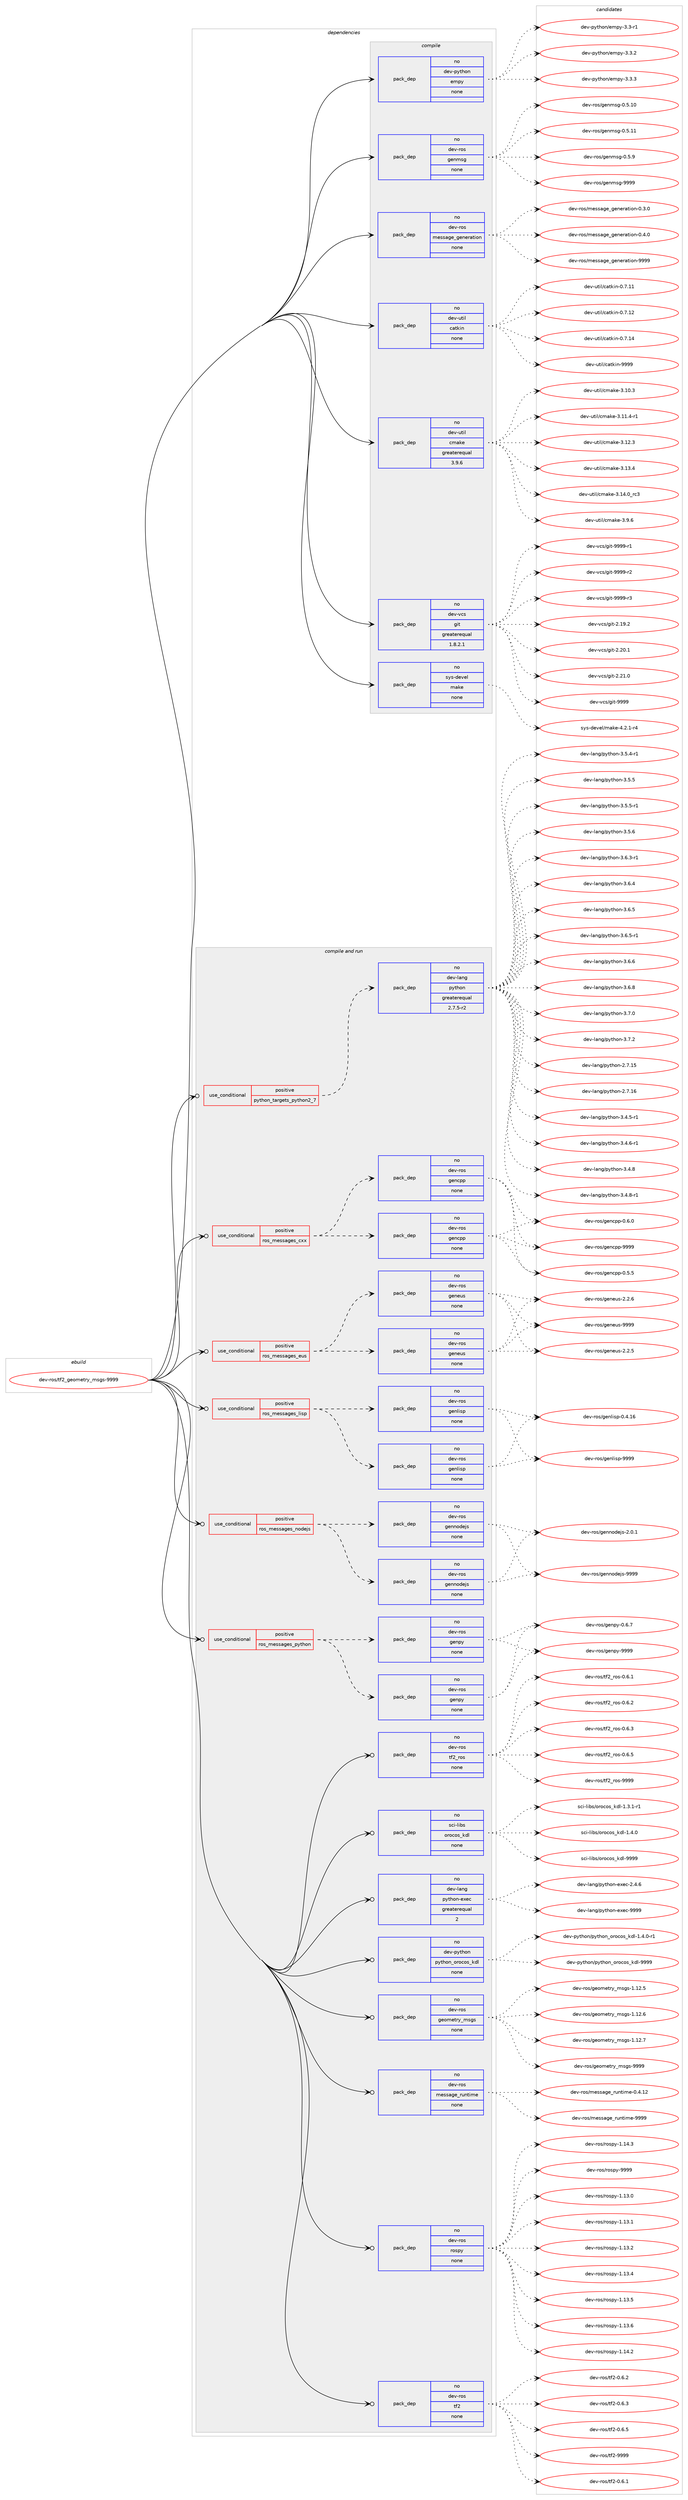 digraph prolog {

# *************
# Graph options
# *************

newrank=true;
concentrate=true;
compound=true;
graph [rankdir=LR,fontname=Helvetica,fontsize=10,ranksep=1.5];#, ranksep=2.5, nodesep=0.2];
edge  [arrowhead=vee];
node  [fontname=Helvetica,fontsize=10];

# **********
# The ebuild
# **********

subgraph cluster_leftcol {
color=gray;
rank=same;
label=<<i>ebuild</i>>;
id [label="dev-ros/tf2_geometry_msgs-9999", color=red, width=4, href="../dev-ros/tf2_geometry_msgs-9999.svg"];
}

# ****************
# The dependencies
# ****************

subgraph cluster_midcol {
color=gray;
label=<<i>dependencies</i>>;
subgraph cluster_compile {
fillcolor="#eeeeee";
style=filled;
label=<<i>compile</i>>;
subgraph pack1060328 {
dependency1475253 [label=<<TABLE BORDER="0" CELLBORDER="1" CELLSPACING="0" CELLPADDING="4" WIDTH="220"><TR><TD ROWSPAN="6" CELLPADDING="30">pack_dep</TD></TR><TR><TD WIDTH="110">no</TD></TR><TR><TD>dev-python</TD></TR><TR><TD>empy</TD></TR><TR><TD>none</TD></TR><TR><TD></TD></TR></TABLE>>, shape=none, color=blue];
}
id:e -> dependency1475253:w [weight=20,style="solid",arrowhead="vee"];
subgraph pack1060329 {
dependency1475254 [label=<<TABLE BORDER="0" CELLBORDER="1" CELLSPACING="0" CELLPADDING="4" WIDTH="220"><TR><TD ROWSPAN="6" CELLPADDING="30">pack_dep</TD></TR><TR><TD WIDTH="110">no</TD></TR><TR><TD>dev-ros</TD></TR><TR><TD>genmsg</TD></TR><TR><TD>none</TD></TR><TR><TD></TD></TR></TABLE>>, shape=none, color=blue];
}
id:e -> dependency1475254:w [weight=20,style="solid",arrowhead="vee"];
subgraph pack1060330 {
dependency1475255 [label=<<TABLE BORDER="0" CELLBORDER="1" CELLSPACING="0" CELLPADDING="4" WIDTH="220"><TR><TD ROWSPAN="6" CELLPADDING="30">pack_dep</TD></TR><TR><TD WIDTH="110">no</TD></TR><TR><TD>dev-ros</TD></TR><TR><TD>message_generation</TD></TR><TR><TD>none</TD></TR><TR><TD></TD></TR></TABLE>>, shape=none, color=blue];
}
id:e -> dependency1475255:w [weight=20,style="solid",arrowhead="vee"];
subgraph pack1060331 {
dependency1475256 [label=<<TABLE BORDER="0" CELLBORDER="1" CELLSPACING="0" CELLPADDING="4" WIDTH="220"><TR><TD ROWSPAN="6" CELLPADDING="30">pack_dep</TD></TR><TR><TD WIDTH="110">no</TD></TR><TR><TD>dev-util</TD></TR><TR><TD>catkin</TD></TR><TR><TD>none</TD></TR><TR><TD></TD></TR></TABLE>>, shape=none, color=blue];
}
id:e -> dependency1475256:w [weight=20,style="solid",arrowhead="vee"];
subgraph pack1060332 {
dependency1475257 [label=<<TABLE BORDER="0" CELLBORDER="1" CELLSPACING="0" CELLPADDING="4" WIDTH="220"><TR><TD ROWSPAN="6" CELLPADDING="30">pack_dep</TD></TR><TR><TD WIDTH="110">no</TD></TR><TR><TD>dev-util</TD></TR><TR><TD>cmake</TD></TR><TR><TD>greaterequal</TD></TR><TR><TD>3.9.6</TD></TR></TABLE>>, shape=none, color=blue];
}
id:e -> dependency1475257:w [weight=20,style="solid",arrowhead="vee"];
subgraph pack1060333 {
dependency1475258 [label=<<TABLE BORDER="0" CELLBORDER="1" CELLSPACING="0" CELLPADDING="4" WIDTH="220"><TR><TD ROWSPAN="6" CELLPADDING="30">pack_dep</TD></TR><TR><TD WIDTH="110">no</TD></TR><TR><TD>dev-vcs</TD></TR><TR><TD>git</TD></TR><TR><TD>greaterequal</TD></TR><TR><TD>1.8.2.1</TD></TR></TABLE>>, shape=none, color=blue];
}
id:e -> dependency1475258:w [weight=20,style="solid",arrowhead="vee"];
subgraph pack1060334 {
dependency1475259 [label=<<TABLE BORDER="0" CELLBORDER="1" CELLSPACING="0" CELLPADDING="4" WIDTH="220"><TR><TD ROWSPAN="6" CELLPADDING="30">pack_dep</TD></TR><TR><TD WIDTH="110">no</TD></TR><TR><TD>sys-devel</TD></TR><TR><TD>make</TD></TR><TR><TD>none</TD></TR><TR><TD></TD></TR></TABLE>>, shape=none, color=blue];
}
id:e -> dependency1475259:w [weight=20,style="solid",arrowhead="vee"];
}
subgraph cluster_compileandrun {
fillcolor="#eeeeee";
style=filled;
label=<<i>compile and run</i>>;
subgraph cond391535 {
dependency1475260 [label=<<TABLE BORDER="0" CELLBORDER="1" CELLSPACING="0" CELLPADDING="4"><TR><TD ROWSPAN="3" CELLPADDING="10">use_conditional</TD></TR><TR><TD>positive</TD></TR><TR><TD>python_targets_python2_7</TD></TR></TABLE>>, shape=none, color=red];
subgraph pack1060335 {
dependency1475261 [label=<<TABLE BORDER="0" CELLBORDER="1" CELLSPACING="0" CELLPADDING="4" WIDTH="220"><TR><TD ROWSPAN="6" CELLPADDING="30">pack_dep</TD></TR><TR><TD WIDTH="110">no</TD></TR><TR><TD>dev-lang</TD></TR><TR><TD>python</TD></TR><TR><TD>greaterequal</TD></TR><TR><TD>2.7.5-r2</TD></TR></TABLE>>, shape=none, color=blue];
}
dependency1475260:e -> dependency1475261:w [weight=20,style="dashed",arrowhead="vee"];
}
id:e -> dependency1475260:w [weight=20,style="solid",arrowhead="odotvee"];
subgraph cond391536 {
dependency1475262 [label=<<TABLE BORDER="0" CELLBORDER="1" CELLSPACING="0" CELLPADDING="4"><TR><TD ROWSPAN="3" CELLPADDING="10">use_conditional</TD></TR><TR><TD>positive</TD></TR><TR><TD>ros_messages_cxx</TD></TR></TABLE>>, shape=none, color=red];
subgraph pack1060336 {
dependency1475263 [label=<<TABLE BORDER="0" CELLBORDER="1" CELLSPACING="0" CELLPADDING="4" WIDTH="220"><TR><TD ROWSPAN="6" CELLPADDING="30">pack_dep</TD></TR><TR><TD WIDTH="110">no</TD></TR><TR><TD>dev-ros</TD></TR><TR><TD>gencpp</TD></TR><TR><TD>none</TD></TR><TR><TD></TD></TR></TABLE>>, shape=none, color=blue];
}
dependency1475262:e -> dependency1475263:w [weight=20,style="dashed",arrowhead="vee"];
subgraph pack1060337 {
dependency1475264 [label=<<TABLE BORDER="0" CELLBORDER="1" CELLSPACING="0" CELLPADDING="4" WIDTH="220"><TR><TD ROWSPAN="6" CELLPADDING="30">pack_dep</TD></TR><TR><TD WIDTH="110">no</TD></TR><TR><TD>dev-ros</TD></TR><TR><TD>gencpp</TD></TR><TR><TD>none</TD></TR><TR><TD></TD></TR></TABLE>>, shape=none, color=blue];
}
dependency1475262:e -> dependency1475264:w [weight=20,style="dashed",arrowhead="vee"];
}
id:e -> dependency1475262:w [weight=20,style="solid",arrowhead="odotvee"];
subgraph cond391537 {
dependency1475265 [label=<<TABLE BORDER="0" CELLBORDER="1" CELLSPACING="0" CELLPADDING="4"><TR><TD ROWSPAN="3" CELLPADDING="10">use_conditional</TD></TR><TR><TD>positive</TD></TR><TR><TD>ros_messages_eus</TD></TR></TABLE>>, shape=none, color=red];
subgraph pack1060338 {
dependency1475266 [label=<<TABLE BORDER="0" CELLBORDER="1" CELLSPACING="0" CELLPADDING="4" WIDTH="220"><TR><TD ROWSPAN="6" CELLPADDING="30">pack_dep</TD></TR><TR><TD WIDTH="110">no</TD></TR><TR><TD>dev-ros</TD></TR><TR><TD>geneus</TD></TR><TR><TD>none</TD></TR><TR><TD></TD></TR></TABLE>>, shape=none, color=blue];
}
dependency1475265:e -> dependency1475266:w [weight=20,style="dashed",arrowhead="vee"];
subgraph pack1060339 {
dependency1475267 [label=<<TABLE BORDER="0" CELLBORDER="1" CELLSPACING="0" CELLPADDING="4" WIDTH="220"><TR><TD ROWSPAN="6" CELLPADDING="30">pack_dep</TD></TR><TR><TD WIDTH="110">no</TD></TR><TR><TD>dev-ros</TD></TR><TR><TD>geneus</TD></TR><TR><TD>none</TD></TR><TR><TD></TD></TR></TABLE>>, shape=none, color=blue];
}
dependency1475265:e -> dependency1475267:w [weight=20,style="dashed",arrowhead="vee"];
}
id:e -> dependency1475265:w [weight=20,style="solid",arrowhead="odotvee"];
subgraph cond391538 {
dependency1475268 [label=<<TABLE BORDER="0" CELLBORDER="1" CELLSPACING="0" CELLPADDING="4"><TR><TD ROWSPAN="3" CELLPADDING="10">use_conditional</TD></TR><TR><TD>positive</TD></TR><TR><TD>ros_messages_lisp</TD></TR></TABLE>>, shape=none, color=red];
subgraph pack1060340 {
dependency1475269 [label=<<TABLE BORDER="0" CELLBORDER="1" CELLSPACING="0" CELLPADDING="4" WIDTH="220"><TR><TD ROWSPAN="6" CELLPADDING="30">pack_dep</TD></TR><TR><TD WIDTH="110">no</TD></TR><TR><TD>dev-ros</TD></TR><TR><TD>genlisp</TD></TR><TR><TD>none</TD></TR><TR><TD></TD></TR></TABLE>>, shape=none, color=blue];
}
dependency1475268:e -> dependency1475269:w [weight=20,style="dashed",arrowhead="vee"];
subgraph pack1060341 {
dependency1475270 [label=<<TABLE BORDER="0" CELLBORDER="1" CELLSPACING="0" CELLPADDING="4" WIDTH="220"><TR><TD ROWSPAN="6" CELLPADDING="30">pack_dep</TD></TR><TR><TD WIDTH="110">no</TD></TR><TR><TD>dev-ros</TD></TR><TR><TD>genlisp</TD></TR><TR><TD>none</TD></TR><TR><TD></TD></TR></TABLE>>, shape=none, color=blue];
}
dependency1475268:e -> dependency1475270:w [weight=20,style="dashed",arrowhead="vee"];
}
id:e -> dependency1475268:w [weight=20,style="solid",arrowhead="odotvee"];
subgraph cond391539 {
dependency1475271 [label=<<TABLE BORDER="0" CELLBORDER="1" CELLSPACING="0" CELLPADDING="4"><TR><TD ROWSPAN="3" CELLPADDING="10">use_conditional</TD></TR><TR><TD>positive</TD></TR><TR><TD>ros_messages_nodejs</TD></TR></TABLE>>, shape=none, color=red];
subgraph pack1060342 {
dependency1475272 [label=<<TABLE BORDER="0" CELLBORDER="1" CELLSPACING="0" CELLPADDING="4" WIDTH="220"><TR><TD ROWSPAN="6" CELLPADDING="30">pack_dep</TD></TR><TR><TD WIDTH="110">no</TD></TR><TR><TD>dev-ros</TD></TR><TR><TD>gennodejs</TD></TR><TR><TD>none</TD></TR><TR><TD></TD></TR></TABLE>>, shape=none, color=blue];
}
dependency1475271:e -> dependency1475272:w [weight=20,style="dashed",arrowhead="vee"];
subgraph pack1060343 {
dependency1475273 [label=<<TABLE BORDER="0" CELLBORDER="1" CELLSPACING="0" CELLPADDING="4" WIDTH="220"><TR><TD ROWSPAN="6" CELLPADDING="30">pack_dep</TD></TR><TR><TD WIDTH="110">no</TD></TR><TR><TD>dev-ros</TD></TR><TR><TD>gennodejs</TD></TR><TR><TD>none</TD></TR><TR><TD></TD></TR></TABLE>>, shape=none, color=blue];
}
dependency1475271:e -> dependency1475273:w [weight=20,style="dashed",arrowhead="vee"];
}
id:e -> dependency1475271:w [weight=20,style="solid",arrowhead="odotvee"];
subgraph cond391540 {
dependency1475274 [label=<<TABLE BORDER="0" CELLBORDER="1" CELLSPACING="0" CELLPADDING="4"><TR><TD ROWSPAN="3" CELLPADDING="10">use_conditional</TD></TR><TR><TD>positive</TD></TR><TR><TD>ros_messages_python</TD></TR></TABLE>>, shape=none, color=red];
subgraph pack1060344 {
dependency1475275 [label=<<TABLE BORDER="0" CELLBORDER="1" CELLSPACING="0" CELLPADDING="4" WIDTH="220"><TR><TD ROWSPAN="6" CELLPADDING="30">pack_dep</TD></TR><TR><TD WIDTH="110">no</TD></TR><TR><TD>dev-ros</TD></TR><TR><TD>genpy</TD></TR><TR><TD>none</TD></TR><TR><TD></TD></TR></TABLE>>, shape=none, color=blue];
}
dependency1475274:e -> dependency1475275:w [weight=20,style="dashed",arrowhead="vee"];
subgraph pack1060345 {
dependency1475276 [label=<<TABLE BORDER="0" CELLBORDER="1" CELLSPACING="0" CELLPADDING="4" WIDTH="220"><TR><TD ROWSPAN="6" CELLPADDING="30">pack_dep</TD></TR><TR><TD WIDTH="110">no</TD></TR><TR><TD>dev-ros</TD></TR><TR><TD>genpy</TD></TR><TR><TD>none</TD></TR><TR><TD></TD></TR></TABLE>>, shape=none, color=blue];
}
dependency1475274:e -> dependency1475276:w [weight=20,style="dashed",arrowhead="vee"];
}
id:e -> dependency1475274:w [weight=20,style="solid",arrowhead="odotvee"];
subgraph pack1060346 {
dependency1475277 [label=<<TABLE BORDER="0" CELLBORDER="1" CELLSPACING="0" CELLPADDING="4" WIDTH="220"><TR><TD ROWSPAN="6" CELLPADDING="30">pack_dep</TD></TR><TR><TD WIDTH="110">no</TD></TR><TR><TD>dev-lang</TD></TR><TR><TD>python-exec</TD></TR><TR><TD>greaterequal</TD></TR><TR><TD>2</TD></TR></TABLE>>, shape=none, color=blue];
}
id:e -> dependency1475277:w [weight=20,style="solid",arrowhead="odotvee"];
subgraph pack1060347 {
dependency1475278 [label=<<TABLE BORDER="0" CELLBORDER="1" CELLSPACING="0" CELLPADDING="4" WIDTH="220"><TR><TD ROWSPAN="6" CELLPADDING="30">pack_dep</TD></TR><TR><TD WIDTH="110">no</TD></TR><TR><TD>dev-python</TD></TR><TR><TD>python_orocos_kdl</TD></TR><TR><TD>none</TD></TR><TR><TD></TD></TR></TABLE>>, shape=none, color=blue];
}
id:e -> dependency1475278:w [weight=20,style="solid",arrowhead="odotvee"];
subgraph pack1060348 {
dependency1475279 [label=<<TABLE BORDER="0" CELLBORDER="1" CELLSPACING="0" CELLPADDING="4" WIDTH="220"><TR><TD ROWSPAN="6" CELLPADDING="30">pack_dep</TD></TR><TR><TD WIDTH="110">no</TD></TR><TR><TD>dev-ros</TD></TR><TR><TD>geometry_msgs</TD></TR><TR><TD>none</TD></TR><TR><TD></TD></TR></TABLE>>, shape=none, color=blue];
}
id:e -> dependency1475279:w [weight=20,style="solid",arrowhead="odotvee"];
subgraph pack1060349 {
dependency1475280 [label=<<TABLE BORDER="0" CELLBORDER="1" CELLSPACING="0" CELLPADDING="4" WIDTH="220"><TR><TD ROWSPAN="6" CELLPADDING="30">pack_dep</TD></TR><TR><TD WIDTH="110">no</TD></TR><TR><TD>dev-ros</TD></TR><TR><TD>message_runtime</TD></TR><TR><TD>none</TD></TR><TR><TD></TD></TR></TABLE>>, shape=none, color=blue];
}
id:e -> dependency1475280:w [weight=20,style="solid",arrowhead="odotvee"];
subgraph pack1060350 {
dependency1475281 [label=<<TABLE BORDER="0" CELLBORDER="1" CELLSPACING="0" CELLPADDING="4" WIDTH="220"><TR><TD ROWSPAN="6" CELLPADDING="30">pack_dep</TD></TR><TR><TD WIDTH="110">no</TD></TR><TR><TD>dev-ros</TD></TR><TR><TD>rospy</TD></TR><TR><TD>none</TD></TR><TR><TD></TD></TR></TABLE>>, shape=none, color=blue];
}
id:e -> dependency1475281:w [weight=20,style="solid",arrowhead="odotvee"];
subgraph pack1060351 {
dependency1475282 [label=<<TABLE BORDER="0" CELLBORDER="1" CELLSPACING="0" CELLPADDING="4" WIDTH="220"><TR><TD ROWSPAN="6" CELLPADDING="30">pack_dep</TD></TR><TR><TD WIDTH="110">no</TD></TR><TR><TD>dev-ros</TD></TR><TR><TD>tf2</TD></TR><TR><TD>none</TD></TR><TR><TD></TD></TR></TABLE>>, shape=none, color=blue];
}
id:e -> dependency1475282:w [weight=20,style="solid",arrowhead="odotvee"];
subgraph pack1060352 {
dependency1475283 [label=<<TABLE BORDER="0" CELLBORDER="1" CELLSPACING="0" CELLPADDING="4" WIDTH="220"><TR><TD ROWSPAN="6" CELLPADDING="30">pack_dep</TD></TR><TR><TD WIDTH="110">no</TD></TR><TR><TD>dev-ros</TD></TR><TR><TD>tf2_ros</TD></TR><TR><TD>none</TD></TR><TR><TD></TD></TR></TABLE>>, shape=none, color=blue];
}
id:e -> dependency1475283:w [weight=20,style="solid",arrowhead="odotvee"];
subgraph pack1060353 {
dependency1475284 [label=<<TABLE BORDER="0" CELLBORDER="1" CELLSPACING="0" CELLPADDING="4" WIDTH="220"><TR><TD ROWSPAN="6" CELLPADDING="30">pack_dep</TD></TR><TR><TD WIDTH="110">no</TD></TR><TR><TD>sci-libs</TD></TR><TR><TD>orocos_kdl</TD></TR><TR><TD>none</TD></TR><TR><TD></TD></TR></TABLE>>, shape=none, color=blue];
}
id:e -> dependency1475284:w [weight=20,style="solid",arrowhead="odotvee"];
}
subgraph cluster_run {
fillcolor="#eeeeee";
style=filled;
label=<<i>run</i>>;
}
}

# **************
# The candidates
# **************

subgraph cluster_choices {
rank=same;
color=gray;
label=<<i>candidates</i>>;

subgraph choice1060328 {
color=black;
nodesep=1;
choice1001011184511212111610411111047101109112121455146514511449 [label="dev-python/empy-3.3-r1", color=red, width=4,href="../dev-python/empy-3.3-r1.svg"];
choice1001011184511212111610411111047101109112121455146514650 [label="dev-python/empy-3.3.2", color=red, width=4,href="../dev-python/empy-3.3.2.svg"];
choice1001011184511212111610411111047101109112121455146514651 [label="dev-python/empy-3.3.3", color=red, width=4,href="../dev-python/empy-3.3.3.svg"];
dependency1475253:e -> choice1001011184511212111610411111047101109112121455146514511449:w [style=dotted,weight="100"];
dependency1475253:e -> choice1001011184511212111610411111047101109112121455146514650:w [style=dotted,weight="100"];
dependency1475253:e -> choice1001011184511212111610411111047101109112121455146514651:w [style=dotted,weight="100"];
}
subgraph choice1060329 {
color=black;
nodesep=1;
choice100101118451141111154710310111010911510345484653464948 [label="dev-ros/genmsg-0.5.10", color=red, width=4,href="../dev-ros/genmsg-0.5.10.svg"];
choice100101118451141111154710310111010911510345484653464949 [label="dev-ros/genmsg-0.5.11", color=red, width=4,href="../dev-ros/genmsg-0.5.11.svg"];
choice1001011184511411111547103101110109115103454846534657 [label="dev-ros/genmsg-0.5.9", color=red, width=4,href="../dev-ros/genmsg-0.5.9.svg"];
choice10010111845114111115471031011101091151034557575757 [label="dev-ros/genmsg-9999", color=red, width=4,href="../dev-ros/genmsg-9999.svg"];
dependency1475254:e -> choice100101118451141111154710310111010911510345484653464948:w [style=dotted,weight="100"];
dependency1475254:e -> choice100101118451141111154710310111010911510345484653464949:w [style=dotted,weight="100"];
dependency1475254:e -> choice1001011184511411111547103101110109115103454846534657:w [style=dotted,weight="100"];
dependency1475254:e -> choice10010111845114111115471031011101091151034557575757:w [style=dotted,weight="100"];
}
subgraph choice1060330 {
color=black;
nodesep=1;
choice1001011184511411111547109101115115971031019510310111010111497116105111110454846514648 [label="dev-ros/message_generation-0.3.0", color=red, width=4,href="../dev-ros/message_generation-0.3.0.svg"];
choice1001011184511411111547109101115115971031019510310111010111497116105111110454846524648 [label="dev-ros/message_generation-0.4.0", color=red, width=4,href="../dev-ros/message_generation-0.4.0.svg"];
choice10010111845114111115471091011151159710310195103101110101114971161051111104557575757 [label="dev-ros/message_generation-9999", color=red, width=4,href="../dev-ros/message_generation-9999.svg"];
dependency1475255:e -> choice1001011184511411111547109101115115971031019510310111010111497116105111110454846514648:w [style=dotted,weight="100"];
dependency1475255:e -> choice1001011184511411111547109101115115971031019510310111010111497116105111110454846524648:w [style=dotted,weight="100"];
dependency1475255:e -> choice10010111845114111115471091011151159710310195103101110101114971161051111104557575757:w [style=dotted,weight="100"];
}
subgraph choice1060331 {
color=black;
nodesep=1;
choice1001011184511711610510847999711610710511045484655464949 [label="dev-util/catkin-0.7.11", color=red, width=4,href="../dev-util/catkin-0.7.11.svg"];
choice1001011184511711610510847999711610710511045484655464950 [label="dev-util/catkin-0.7.12", color=red, width=4,href="../dev-util/catkin-0.7.12.svg"];
choice1001011184511711610510847999711610710511045484655464952 [label="dev-util/catkin-0.7.14", color=red, width=4,href="../dev-util/catkin-0.7.14.svg"];
choice100101118451171161051084799971161071051104557575757 [label="dev-util/catkin-9999", color=red, width=4,href="../dev-util/catkin-9999.svg"];
dependency1475256:e -> choice1001011184511711610510847999711610710511045484655464949:w [style=dotted,weight="100"];
dependency1475256:e -> choice1001011184511711610510847999711610710511045484655464950:w [style=dotted,weight="100"];
dependency1475256:e -> choice1001011184511711610510847999711610710511045484655464952:w [style=dotted,weight="100"];
dependency1475256:e -> choice100101118451171161051084799971161071051104557575757:w [style=dotted,weight="100"];
}
subgraph choice1060332 {
color=black;
nodesep=1;
choice1001011184511711610510847991099710710145514649484651 [label="dev-util/cmake-3.10.3", color=red, width=4,href="../dev-util/cmake-3.10.3.svg"];
choice10010111845117116105108479910997107101455146494946524511449 [label="dev-util/cmake-3.11.4-r1", color=red, width=4,href="../dev-util/cmake-3.11.4-r1.svg"];
choice1001011184511711610510847991099710710145514649504651 [label="dev-util/cmake-3.12.3", color=red, width=4,href="../dev-util/cmake-3.12.3.svg"];
choice1001011184511711610510847991099710710145514649514652 [label="dev-util/cmake-3.13.4", color=red, width=4,href="../dev-util/cmake-3.13.4.svg"];
choice1001011184511711610510847991099710710145514649524648951149951 [label="dev-util/cmake-3.14.0_rc3", color=red, width=4,href="../dev-util/cmake-3.14.0_rc3.svg"];
choice10010111845117116105108479910997107101455146574654 [label="dev-util/cmake-3.9.6", color=red, width=4,href="../dev-util/cmake-3.9.6.svg"];
dependency1475257:e -> choice1001011184511711610510847991099710710145514649484651:w [style=dotted,weight="100"];
dependency1475257:e -> choice10010111845117116105108479910997107101455146494946524511449:w [style=dotted,weight="100"];
dependency1475257:e -> choice1001011184511711610510847991099710710145514649504651:w [style=dotted,weight="100"];
dependency1475257:e -> choice1001011184511711610510847991099710710145514649514652:w [style=dotted,weight="100"];
dependency1475257:e -> choice1001011184511711610510847991099710710145514649524648951149951:w [style=dotted,weight="100"];
dependency1475257:e -> choice10010111845117116105108479910997107101455146574654:w [style=dotted,weight="100"];
}
subgraph choice1060333 {
color=black;
nodesep=1;
choice10010111845118991154710310511645504649574650 [label="dev-vcs/git-2.19.2", color=red, width=4,href="../dev-vcs/git-2.19.2.svg"];
choice10010111845118991154710310511645504650484649 [label="dev-vcs/git-2.20.1", color=red, width=4,href="../dev-vcs/git-2.20.1.svg"];
choice10010111845118991154710310511645504650494648 [label="dev-vcs/git-2.21.0", color=red, width=4,href="../dev-vcs/git-2.21.0.svg"];
choice1001011184511899115471031051164557575757 [label="dev-vcs/git-9999", color=red, width=4,href="../dev-vcs/git-9999.svg"];
choice10010111845118991154710310511645575757574511449 [label="dev-vcs/git-9999-r1", color=red, width=4,href="../dev-vcs/git-9999-r1.svg"];
choice10010111845118991154710310511645575757574511450 [label="dev-vcs/git-9999-r2", color=red, width=4,href="../dev-vcs/git-9999-r2.svg"];
choice10010111845118991154710310511645575757574511451 [label="dev-vcs/git-9999-r3", color=red, width=4,href="../dev-vcs/git-9999-r3.svg"];
dependency1475258:e -> choice10010111845118991154710310511645504649574650:w [style=dotted,weight="100"];
dependency1475258:e -> choice10010111845118991154710310511645504650484649:w [style=dotted,weight="100"];
dependency1475258:e -> choice10010111845118991154710310511645504650494648:w [style=dotted,weight="100"];
dependency1475258:e -> choice1001011184511899115471031051164557575757:w [style=dotted,weight="100"];
dependency1475258:e -> choice10010111845118991154710310511645575757574511449:w [style=dotted,weight="100"];
dependency1475258:e -> choice10010111845118991154710310511645575757574511450:w [style=dotted,weight="100"];
dependency1475258:e -> choice10010111845118991154710310511645575757574511451:w [style=dotted,weight="100"];
}
subgraph choice1060334 {
color=black;
nodesep=1;
choice1151211154510010111810110847109971071014552465046494511452 [label="sys-devel/make-4.2.1-r4", color=red, width=4,href="../sys-devel/make-4.2.1-r4.svg"];
dependency1475259:e -> choice1151211154510010111810110847109971071014552465046494511452:w [style=dotted,weight="100"];
}
subgraph choice1060335 {
color=black;
nodesep=1;
choice10010111845108971101034711212111610411111045504655464953 [label="dev-lang/python-2.7.15", color=red, width=4,href="../dev-lang/python-2.7.15.svg"];
choice10010111845108971101034711212111610411111045504655464954 [label="dev-lang/python-2.7.16", color=red, width=4,href="../dev-lang/python-2.7.16.svg"];
choice1001011184510897110103471121211161041111104551465246534511449 [label="dev-lang/python-3.4.5-r1", color=red, width=4,href="../dev-lang/python-3.4.5-r1.svg"];
choice1001011184510897110103471121211161041111104551465246544511449 [label="dev-lang/python-3.4.6-r1", color=red, width=4,href="../dev-lang/python-3.4.6-r1.svg"];
choice100101118451089711010347112121116104111110455146524656 [label="dev-lang/python-3.4.8", color=red, width=4,href="../dev-lang/python-3.4.8.svg"];
choice1001011184510897110103471121211161041111104551465246564511449 [label="dev-lang/python-3.4.8-r1", color=red, width=4,href="../dev-lang/python-3.4.8-r1.svg"];
choice1001011184510897110103471121211161041111104551465346524511449 [label="dev-lang/python-3.5.4-r1", color=red, width=4,href="../dev-lang/python-3.5.4-r1.svg"];
choice100101118451089711010347112121116104111110455146534653 [label="dev-lang/python-3.5.5", color=red, width=4,href="../dev-lang/python-3.5.5.svg"];
choice1001011184510897110103471121211161041111104551465346534511449 [label="dev-lang/python-3.5.5-r1", color=red, width=4,href="../dev-lang/python-3.5.5-r1.svg"];
choice100101118451089711010347112121116104111110455146534654 [label="dev-lang/python-3.5.6", color=red, width=4,href="../dev-lang/python-3.5.6.svg"];
choice1001011184510897110103471121211161041111104551465446514511449 [label="dev-lang/python-3.6.3-r1", color=red, width=4,href="../dev-lang/python-3.6.3-r1.svg"];
choice100101118451089711010347112121116104111110455146544652 [label="dev-lang/python-3.6.4", color=red, width=4,href="../dev-lang/python-3.6.4.svg"];
choice100101118451089711010347112121116104111110455146544653 [label="dev-lang/python-3.6.5", color=red, width=4,href="../dev-lang/python-3.6.5.svg"];
choice1001011184510897110103471121211161041111104551465446534511449 [label="dev-lang/python-3.6.5-r1", color=red, width=4,href="../dev-lang/python-3.6.5-r1.svg"];
choice100101118451089711010347112121116104111110455146544654 [label="dev-lang/python-3.6.6", color=red, width=4,href="../dev-lang/python-3.6.6.svg"];
choice100101118451089711010347112121116104111110455146544656 [label="dev-lang/python-3.6.8", color=red, width=4,href="../dev-lang/python-3.6.8.svg"];
choice100101118451089711010347112121116104111110455146554648 [label="dev-lang/python-3.7.0", color=red, width=4,href="../dev-lang/python-3.7.0.svg"];
choice100101118451089711010347112121116104111110455146554650 [label="dev-lang/python-3.7.2", color=red, width=4,href="../dev-lang/python-3.7.2.svg"];
dependency1475261:e -> choice10010111845108971101034711212111610411111045504655464953:w [style=dotted,weight="100"];
dependency1475261:e -> choice10010111845108971101034711212111610411111045504655464954:w [style=dotted,weight="100"];
dependency1475261:e -> choice1001011184510897110103471121211161041111104551465246534511449:w [style=dotted,weight="100"];
dependency1475261:e -> choice1001011184510897110103471121211161041111104551465246544511449:w [style=dotted,weight="100"];
dependency1475261:e -> choice100101118451089711010347112121116104111110455146524656:w [style=dotted,weight="100"];
dependency1475261:e -> choice1001011184510897110103471121211161041111104551465246564511449:w [style=dotted,weight="100"];
dependency1475261:e -> choice1001011184510897110103471121211161041111104551465346524511449:w [style=dotted,weight="100"];
dependency1475261:e -> choice100101118451089711010347112121116104111110455146534653:w [style=dotted,weight="100"];
dependency1475261:e -> choice1001011184510897110103471121211161041111104551465346534511449:w [style=dotted,weight="100"];
dependency1475261:e -> choice100101118451089711010347112121116104111110455146534654:w [style=dotted,weight="100"];
dependency1475261:e -> choice1001011184510897110103471121211161041111104551465446514511449:w [style=dotted,weight="100"];
dependency1475261:e -> choice100101118451089711010347112121116104111110455146544652:w [style=dotted,weight="100"];
dependency1475261:e -> choice100101118451089711010347112121116104111110455146544653:w [style=dotted,weight="100"];
dependency1475261:e -> choice1001011184510897110103471121211161041111104551465446534511449:w [style=dotted,weight="100"];
dependency1475261:e -> choice100101118451089711010347112121116104111110455146544654:w [style=dotted,weight="100"];
dependency1475261:e -> choice100101118451089711010347112121116104111110455146544656:w [style=dotted,weight="100"];
dependency1475261:e -> choice100101118451089711010347112121116104111110455146554648:w [style=dotted,weight="100"];
dependency1475261:e -> choice100101118451089711010347112121116104111110455146554650:w [style=dotted,weight="100"];
}
subgraph choice1060336 {
color=black;
nodesep=1;
choice100101118451141111154710310111099112112454846534653 [label="dev-ros/gencpp-0.5.5", color=red, width=4,href="../dev-ros/gencpp-0.5.5.svg"];
choice100101118451141111154710310111099112112454846544648 [label="dev-ros/gencpp-0.6.0", color=red, width=4,href="../dev-ros/gencpp-0.6.0.svg"];
choice1001011184511411111547103101110991121124557575757 [label="dev-ros/gencpp-9999", color=red, width=4,href="../dev-ros/gencpp-9999.svg"];
dependency1475263:e -> choice100101118451141111154710310111099112112454846534653:w [style=dotted,weight="100"];
dependency1475263:e -> choice100101118451141111154710310111099112112454846544648:w [style=dotted,weight="100"];
dependency1475263:e -> choice1001011184511411111547103101110991121124557575757:w [style=dotted,weight="100"];
}
subgraph choice1060337 {
color=black;
nodesep=1;
choice100101118451141111154710310111099112112454846534653 [label="dev-ros/gencpp-0.5.5", color=red, width=4,href="../dev-ros/gencpp-0.5.5.svg"];
choice100101118451141111154710310111099112112454846544648 [label="dev-ros/gencpp-0.6.0", color=red, width=4,href="../dev-ros/gencpp-0.6.0.svg"];
choice1001011184511411111547103101110991121124557575757 [label="dev-ros/gencpp-9999", color=red, width=4,href="../dev-ros/gencpp-9999.svg"];
dependency1475264:e -> choice100101118451141111154710310111099112112454846534653:w [style=dotted,weight="100"];
dependency1475264:e -> choice100101118451141111154710310111099112112454846544648:w [style=dotted,weight="100"];
dependency1475264:e -> choice1001011184511411111547103101110991121124557575757:w [style=dotted,weight="100"];
}
subgraph choice1060338 {
color=black;
nodesep=1;
choice1001011184511411111547103101110101117115455046504653 [label="dev-ros/geneus-2.2.5", color=red, width=4,href="../dev-ros/geneus-2.2.5.svg"];
choice1001011184511411111547103101110101117115455046504654 [label="dev-ros/geneus-2.2.6", color=red, width=4,href="../dev-ros/geneus-2.2.6.svg"];
choice10010111845114111115471031011101011171154557575757 [label="dev-ros/geneus-9999", color=red, width=4,href="../dev-ros/geneus-9999.svg"];
dependency1475266:e -> choice1001011184511411111547103101110101117115455046504653:w [style=dotted,weight="100"];
dependency1475266:e -> choice1001011184511411111547103101110101117115455046504654:w [style=dotted,weight="100"];
dependency1475266:e -> choice10010111845114111115471031011101011171154557575757:w [style=dotted,weight="100"];
}
subgraph choice1060339 {
color=black;
nodesep=1;
choice1001011184511411111547103101110101117115455046504653 [label="dev-ros/geneus-2.2.5", color=red, width=4,href="../dev-ros/geneus-2.2.5.svg"];
choice1001011184511411111547103101110101117115455046504654 [label="dev-ros/geneus-2.2.6", color=red, width=4,href="../dev-ros/geneus-2.2.6.svg"];
choice10010111845114111115471031011101011171154557575757 [label="dev-ros/geneus-9999", color=red, width=4,href="../dev-ros/geneus-9999.svg"];
dependency1475267:e -> choice1001011184511411111547103101110101117115455046504653:w [style=dotted,weight="100"];
dependency1475267:e -> choice1001011184511411111547103101110101117115455046504654:w [style=dotted,weight="100"];
dependency1475267:e -> choice10010111845114111115471031011101011171154557575757:w [style=dotted,weight="100"];
}
subgraph choice1060340 {
color=black;
nodesep=1;
choice100101118451141111154710310111010810511511245484652464954 [label="dev-ros/genlisp-0.4.16", color=red, width=4,href="../dev-ros/genlisp-0.4.16.svg"];
choice10010111845114111115471031011101081051151124557575757 [label="dev-ros/genlisp-9999", color=red, width=4,href="../dev-ros/genlisp-9999.svg"];
dependency1475269:e -> choice100101118451141111154710310111010810511511245484652464954:w [style=dotted,weight="100"];
dependency1475269:e -> choice10010111845114111115471031011101081051151124557575757:w [style=dotted,weight="100"];
}
subgraph choice1060341 {
color=black;
nodesep=1;
choice100101118451141111154710310111010810511511245484652464954 [label="dev-ros/genlisp-0.4.16", color=red, width=4,href="../dev-ros/genlisp-0.4.16.svg"];
choice10010111845114111115471031011101081051151124557575757 [label="dev-ros/genlisp-9999", color=red, width=4,href="../dev-ros/genlisp-9999.svg"];
dependency1475270:e -> choice100101118451141111154710310111010810511511245484652464954:w [style=dotted,weight="100"];
dependency1475270:e -> choice10010111845114111115471031011101081051151124557575757:w [style=dotted,weight="100"];
}
subgraph choice1060342 {
color=black;
nodesep=1;
choice1001011184511411111547103101110110111100101106115455046484649 [label="dev-ros/gennodejs-2.0.1", color=red, width=4,href="../dev-ros/gennodejs-2.0.1.svg"];
choice10010111845114111115471031011101101111001011061154557575757 [label="dev-ros/gennodejs-9999", color=red, width=4,href="../dev-ros/gennodejs-9999.svg"];
dependency1475272:e -> choice1001011184511411111547103101110110111100101106115455046484649:w [style=dotted,weight="100"];
dependency1475272:e -> choice10010111845114111115471031011101101111001011061154557575757:w [style=dotted,weight="100"];
}
subgraph choice1060343 {
color=black;
nodesep=1;
choice1001011184511411111547103101110110111100101106115455046484649 [label="dev-ros/gennodejs-2.0.1", color=red, width=4,href="../dev-ros/gennodejs-2.0.1.svg"];
choice10010111845114111115471031011101101111001011061154557575757 [label="dev-ros/gennodejs-9999", color=red, width=4,href="../dev-ros/gennodejs-9999.svg"];
dependency1475273:e -> choice1001011184511411111547103101110110111100101106115455046484649:w [style=dotted,weight="100"];
dependency1475273:e -> choice10010111845114111115471031011101101111001011061154557575757:w [style=dotted,weight="100"];
}
subgraph choice1060344 {
color=black;
nodesep=1;
choice1001011184511411111547103101110112121454846544655 [label="dev-ros/genpy-0.6.7", color=red, width=4,href="../dev-ros/genpy-0.6.7.svg"];
choice10010111845114111115471031011101121214557575757 [label="dev-ros/genpy-9999", color=red, width=4,href="../dev-ros/genpy-9999.svg"];
dependency1475275:e -> choice1001011184511411111547103101110112121454846544655:w [style=dotted,weight="100"];
dependency1475275:e -> choice10010111845114111115471031011101121214557575757:w [style=dotted,weight="100"];
}
subgraph choice1060345 {
color=black;
nodesep=1;
choice1001011184511411111547103101110112121454846544655 [label="dev-ros/genpy-0.6.7", color=red, width=4,href="../dev-ros/genpy-0.6.7.svg"];
choice10010111845114111115471031011101121214557575757 [label="dev-ros/genpy-9999", color=red, width=4,href="../dev-ros/genpy-9999.svg"];
dependency1475276:e -> choice1001011184511411111547103101110112121454846544655:w [style=dotted,weight="100"];
dependency1475276:e -> choice10010111845114111115471031011101121214557575757:w [style=dotted,weight="100"];
}
subgraph choice1060346 {
color=black;
nodesep=1;
choice1001011184510897110103471121211161041111104510112010199455046524654 [label="dev-lang/python-exec-2.4.6", color=red, width=4,href="../dev-lang/python-exec-2.4.6.svg"];
choice10010111845108971101034711212111610411111045101120101994557575757 [label="dev-lang/python-exec-9999", color=red, width=4,href="../dev-lang/python-exec-9999.svg"];
dependency1475277:e -> choice1001011184510897110103471121211161041111104510112010199455046524654:w [style=dotted,weight="100"];
dependency1475277:e -> choice10010111845108971101034711212111610411111045101120101994557575757:w [style=dotted,weight="100"];
}
subgraph choice1060347 {
color=black;
nodesep=1;
choice10010111845112121116104111110471121211161041111109511111411199111115951071001084549465246484511449 [label="dev-python/python_orocos_kdl-1.4.0-r1", color=red, width=4,href="../dev-python/python_orocos_kdl-1.4.0-r1.svg"];
choice10010111845112121116104111110471121211161041111109511111411199111115951071001084557575757 [label="dev-python/python_orocos_kdl-9999", color=red, width=4,href="../dev-python/python_orocos_kdl-9999.svg"];
dependency1475278:e -> choice10010111845112121116104111110471121211161041111109511111411199111115951071001084549465246484511449:w [style=dotted,weight="100"];
dependency1475278:e -> choice10010111845112121116104111110471121211161041111109511111411199111115951071001084557575757:w [style=dotted,weight="100"];
}
subgraph choice1060348 {
color=black;
nodesep=1;
choice10010111845114111115471031011111091011161141219510911510311545494649504653 [label="dev-ros/geometry_msgs-1.12.5", color=red, width=4,href="../dev-ros/geometry_msgs-1.12.5.svg"];
choice10010111845114111115471031011111091011161141219510911510311545494649504654 [label="dev-ros/geometry_msgs-1.12.6", color=red, width=4,href="../dev-ros/geometry_msgs-1.12.6.svg"];
choice10010111845114111115471031011111091011161141219510911510311545494649504655 [label="dev-ros/geometry_msgs-1.12.7", color=red, width=4,href="../dev-ros/geometry_msgs-1.12.7.svg"];
choice1001011184511411111547103101111109101116114121951091151031154557575757 [label="dev-ros/geometry_msgs-9999", color=red, width=4,href="../dev-ros/geometry_msgs-9999.svg"];
dependency1475279:e -> choice10010111845114111115471031011111091011161141219510911510311545494649504653:w [style=dotted,weight="100"];
dependency1475279:e -> choice10010111845114111115471031011111091011161141219510911510311545494649504654:w [style=dotted,weight="100"];
dependency1475279:e -> choice10010111845114111115471031011111091011161141219510911510311545494649504655:w [style=dotted,weight="100"];
dependency1475279:e -> choice1001011184511411111547103101111109101116114121951091151031154557575757:w [style=dotted,weight="100"];
}
subgraph choice1060349 {
color=black;
nodesep=1;
choice1001011184511411111547109101115115971031019511411711011610510910145484652464950 [label="dev-ros/message_runtime-0.4.12", color=red, width=4,href="../dev-ros/message_runtime-0.4.12.svg"];
choice100101118451141111154710910111511597103101951141171101161051091014557575757 [label="dev-ros/message_runtime-9999", color=red, width=4,href="../dev-ros/message_runtime-9999.svg"];
dependency1475280:e -> choice1001011184511411111547109101115115971031019511411711011610510910145484652464950:w [style=dotted,weight="100"];
dependency1475280:e -> choice100101118451141111154710910111511597103101951141171101161051091014557575757:w [style=dotted,weight="100"];
}
subgraph choice1060350 {
color=black;
nodesep=1;
choice100101118451141111154711411111511212145494649514648 [label="dev-ros/rospy-1.13.0", color=red, width=4,href="../dev-ros/rospy-1.13.0.svg"];
choice100101118451141111154711411111511212145494649514649 [label="dev-ros/rospy-1.13.1", color=red, width=4,href="../dev-ros/rospy-1.13.1.svg"];
choice100101118451141111154711411111511212145494649514650 [label="dev-ros/rospy-1.13.2", color=red, width=4,href="../dev-ros/rospy-1.13.2.svg"];
choice100101118451141111154711411111511212145494649514652 [label="dev-ros/rospy-1.13.4", color=red, width=4,href="../dev-ros/rospy-1.13.4.svg"];
choice100101118451141111154711411111511212145494649514653 [label="dev-ros/rospy-1.13.5", color=red, width=4,href="../dev-ros/rospy-1.13.5.svg"];
choice100101118451141111154711411111511212145494649514654 [label="dev-ros/rospy-1.13.6", color=red, width=4,href="../dev-ros/rospy-1.13.6.svg"];
choice100101118451141111154711411111511212145494649524650 [label="dev-ros/rospy-1.14.2", color=red, width=4,href="../dev-ros/rospy-1.14.2.svg"];
choice100101118451141111154711411111511212145494649524651 [label="dev-ros/rospy-1.14.3", color=red, width=4,href="../dev-ros/rospy-1.14.3.svg"];
choice10010111845114111115471141111151121214557575757 [label="dev-ros/rospy-9999", color=red, width=4,href="../dev-ros/rospy-9999.svg"];
dependency1475281:e -> choice100101118451141111154711411111511212145494649514648:w [style=dotted,weight="100"];
dependency1475281:e -> choice100101118451141111154711411111511212145494649514649:w [style=dotted,weight="100"];
dependency1475281:e -> choice100101118451141111154711411111511212145494649514650:w [style=dotted,weight="100"];
dependency1475281:e -> choice100101118451141111154711411111511212145494649514652:w [style=dotted,weight="100"];
dependency1475281:e -> choice100101118451141111154711411111511212145494649514653:w [style=dotted,weight="100"];
dependency1475281:e -> choice100101118451141111154711411111511212145494649514654:w [style=dotted,weight="100"];
dependency1475281:e -> choice100101118451141111154711411111511212145494649524650:w [style=dotted,weight="100"];
dependency1475281:e -> choice100101118451141111154711411111511212145494649524651:w [style=dotted,weight="100"];
dependency1475281:e -> choice10010111845114111115471141111151121214557575757:w [style=dotted,weight="100"];
}
subgraph choice1060351 {
color=black;
nodesep=1;
choice100101118451141111154711610250454846544649 [label="dev-ros/tf2-0.6.1", color=red, width=4,href="../dev-ros/tf2-0.6.1.svg"];
choice100101118451141111154711610250454846544650 [label="dev-ros/tf2-0.6.2", color=red, width=4,href="../dev-ros/tf2-0.6.2.svg"];
choice100101118451141111154711610250454846544651 [label="dev-ros/tf2-0.6.3", color=red, width=4,href="../dev-ros/tf2-0.6.3.svg"];
choice100101118451141111154711610250454846544653 [label="dev-ros/tf2-0.6.5", color=red, width=4,href="../dev-ros/tf2-0.6.5.svg"];
choice1001011184511411111547116102504557575757 [label="dev-ros/tf2-9999", color=red, width=4,href="../dev-ros/tf2-9999.svg"];
dependency1475282:e -> choice100101118451141111154711610250454846544649:w [style=dotted,weight="100"];
dependency1475282:e -> choice100101118451141111154711610250454846544650:w [style=dotted,weight="100"];
dependency1475282:e -> choice100101118451141111154711610250454846544651:w [style=dotted,weight="100"];
dependency1475282:e -> choice100101118451141111154711610250454846544653:w [style=dotted,weight="100"];
dependency1475282:e -> choice1001011184511411111547116102504557575757:w [style=dotted,weight="100"];
}
subgraph choice1060352 {
color=black;
nodesep=1;
choice10010111845114111115471161025095114111115454846544649 [label="dev-ros/tf2_ros-0.6.1", color=red, width=4,href="../dev-ros/tf2_ros-0.6.1.svg"];
choice10010111845114111115471161025095114111115454846544650 [label="dev-ros/tf2_ros-0.6.2", color=red, width=4,href="../dev-ros/tf2_ros-0.6.2.svg"];
choice10010111845114111115471161025095114111115454846544651 [label="dev-ros/tf2_ros-0.6.3", color=red, width=4,href="../dev-ros/tf2_ros-0.6.3.svg"];
choice10010111845114111115471161025095114111115454846544653 [label="dev-ros/tf2_ros-0.6.5", color=red, width=4,href="../dev-ros/tf2_ros-0.6.5.svg"];
choice100101118451141111154711610250951141111154557575757 [label="dev-ros/tf2_ros-9999", color=red, width=4,href="../dev-ros/tf2_ros-9999.svg"];
dependency1475283:e -> choice10010111845114111115471161025095114111115454846544649:w [style=dotted,weight="100"];
dependency1475283:e -> choice10010111845114111115471161025095114111115454846544650:w [style=dotted,weight="100"];
dependency1475283:e -> choice10010111845114111115471161025095114111115454846544651:w [style=dotted,weight="100"];
dependency1475283:e -> choice10010111845114111115471161025095114111115454846544653:w [style=dotted,weight="100"];
dependency1475283:e -> choice100101118451141111154711610250951141111154557575757:w [style=dotted,weight="100"];
}
subgraph choice1060353 {
color=black;
nodesep=1;
choice1159910545108105981154711111411199111115951071001084549465146494511449 [label="sci-libs/orocos_kdl-1.3.1-r1", color=red, width=4,href="../sci-libs/orocos_kdl-1.3.1-r1.svg"];
choice115991054510810598115471111141119911111595107100108454946524648 [label="sci-libs/orocos_kdl-1.4.0", color=red, width=4,href="../sci-libs/orocos_kdl-1.4.0.svg"];
choice1159910545108105981154711111411199111115951071001084557575757 [label="sci-libs/orocos_kdl-9999", color=red, width=4,href="../sci-libs/orocos_kdl-9999.svg"];
dependency1475284:e -> choice1159910545108105981154711111411199111115951071001084549465146494511449:w [style=dotted,weight="100"];
dependency1475284:e -> choice115991054510810598115471111141119911111595107100108454946524648:w [style=dotted,weight="100"];
dependency1475284:e -> choice1159910545108105981154711111411199111115951071001084557575757:w [style=dotted,weight="100"];
}
}

}
